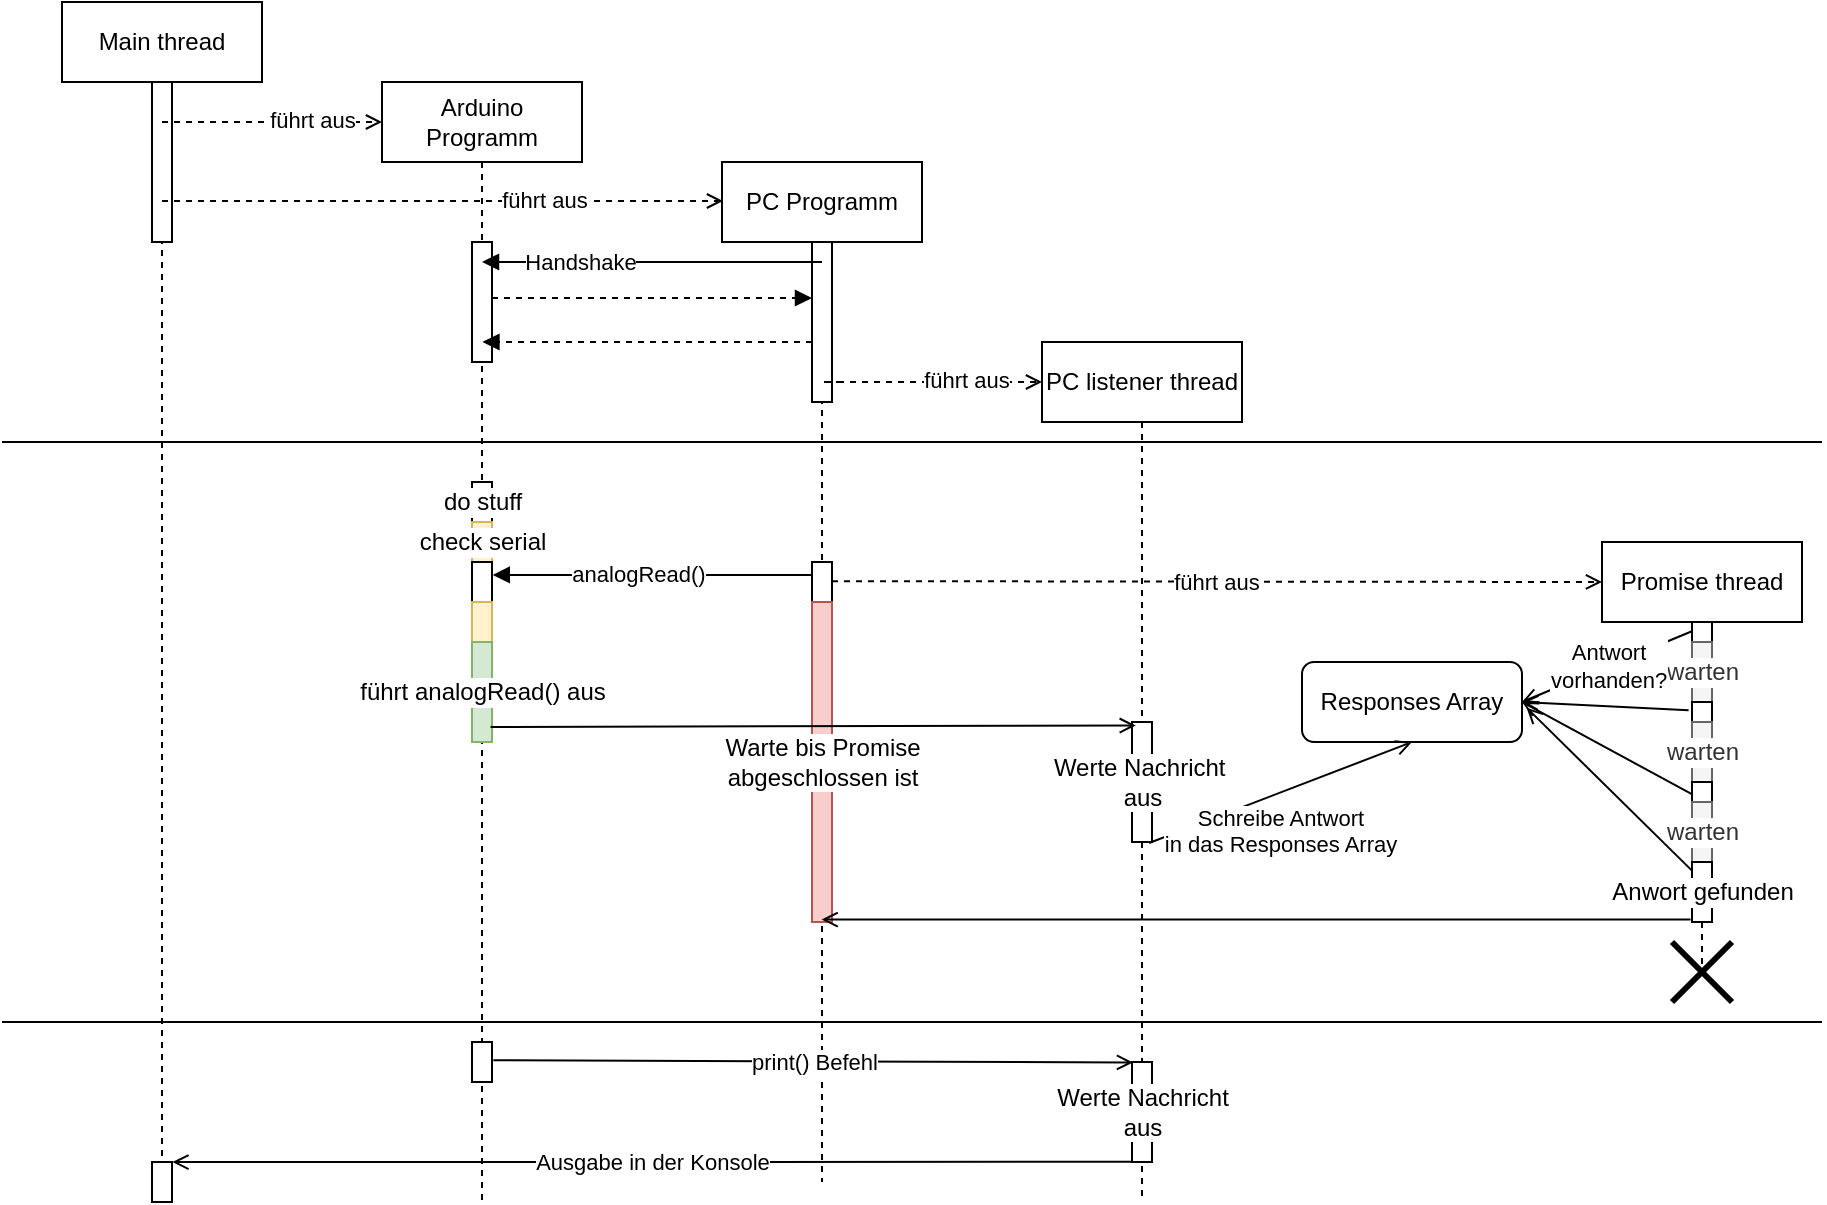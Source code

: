 <mxfile version="20.7.4" type="device"><diagram id="acE3tlP7MQNckMacNCmC" name="Seite-1"><mxGraphModel dx="2201" dy="596" grid="1" gridSize="10" guides="1" tooltips="1" connect="1" arrows="1" fold="1" page="1" pageScale="1" pageWidth="1169" pageHeight="827" math="0" shadow="0"><root><mxCell id="0"/><mxCell id="1" parent="0"/><mxCell id="-ClG9kFUVCWrAjZ1yE3s-3" value="Main thread" style="shape=umlLifeline;perimeter=lifelinePerimeter;whiteSpace=wrap;html=1;container=1;collapsible=0;recursiveResize=0;outlineConnect=0;" vertex="1" parent="1"><mxGeometry width="100" height="600" as="geometry"/></mxCell><mxCell id="-ClG9kFUVCWrAjZ1yE3s-4" value="" style="html=1;points=[];perimeter=orthogonalPerimeter;" vertex="1" parent="-ClG9kFUVCWrAjZ1yE3s-3"><mxGeometry x="45" y="40" width="10" height="80" as="geometry"/></mxCell><mxCell id="-ClG9kFUVCWrAjZ1yE3s-79" value="" style="html=1;points=[];perimeter=orthogonalPerimeter;" vertex="1" parent="-ClG9kFUVCWrAjZ1yE3s-3"><mxGeometry x="45" y="580" width="10" height="20" as="geometry"/></mxCell><mxCell id="-ClG9kFUVCWrAjZ1yE3s-5" value="" style="html=1;verticalAlign=bottom;labelBackgroundColor=none;endArrow=open;endFill=0;dashed=1;rounded=0;" edge="1" parent="1" source="-ClG9kFUVCWrAjZ1yE3s-3"><mxGeometry width="160" relative="1" as="geometry"><mxPoint x="260" y="30" as="sourcePoint"/><mxPoint x="160" y="60" as="targetPoint"/></mxGeometry></mxCell><mxCell id="-ClG9kFUVCWrAjZ1yE3s-8" value="führt aus" style="edgeLabel;html=1;align=center;verticalAlign=middle;resizable=0;points=[];" vertex="1" connectable="0" parent="-ClG9kFUVCWrAjZ1yE3s-5"><mxGeometry x="0.359" y="1" relative="1" as="geometry"><mxPoint as="offset"/></mxGeometry></mxCell><mxCell id="-ClG9kFUVCWrAjZ1yE3s-6" value="Arduino Programm" style="shape=umlLifeline;perimeter=lifelinePerimeter;whiteSpace=wrap;html=1;container=1;collapsible=0;recursiveResize=0;outlineConnect=0;" vertex="1" parent="1"><mxGeometry x="160" y="40" width="100" height="560" as="geometry"/></mxCell><mxCell id="-ClG9kFUVCWrAjZ1yE3s-7" value="" style="html=1;points=[];perimeter=orthogonalPerimeter;" vertex="1" parent="-ClG9kFUVCWrAjZ1yE3s-6"><mxGeometry x="45" y="80" width="10" height="60" as="geometry"/></mxCell><mxCell id="-ClG9kFUVCWrAjZ1yE3s-11" value="" style="html=1;verticalAlign=bottom;labelBackgroundColor=none;endArrow=open;endFill=0;dashed=1;rounded=0;" edge="1" parent="-ClG9kFUVCWrAjZ1yE3s-6" source="-ClG9kFUVCWrAjZ1yE3s-3"><mxGeometry width="160" relative="1" as="geometry"><mxPoint x="60" y="59.5" as="sourcePoint"/><mxPoint x="170.5" y="59.5" as="targetPoint"/></mxGeometry></mxCell><mxCell id="-ClG9kFUVCWrAjZ1yE3s-12" value="führt aus" style="edgeLabel;html=1;align=center;verticalAlign=middle;resizable=0;points=[];" vertex="1" connectable="0" parent="-ClG9kFUVCWrAjZ1yE3s-11"><mxGeometry x="0.359" y="1" relative="1" as="geometry"><mxPoint as="offset"/></mxGeometry></mxCell><mxCell id="-ClG9kFUVCWrAjZ1yE3s-20" value="" style="html=1;verticalAlign=bottom;labelBackgroundColor=none;endArrow=block;endFill=1;dashed=1;rounded=0;" edge="1" parent="-ClG9kFUVCWrAjZ1yE3s-6"><mxGeometry width="160" relative="1" as="geometry"><mxPoint x="55" y="108" as="sourcePoint"/><mxPoint x="215" y="108" as="targetPoint"/><Array as="points"><mxPoint x="110" y="108"/></Array></mxGeometry></mxCell><mxCell id="-ClG9kFUVCWrAjZ1yE3s-29" value="do stuff" style="html=1;points=[];perimeter=orthogonalPerimeter;labelBackgroundColor=default;" vertex="1" parent="-ClG9kFUVCWrAjZ1yE3s-6"><mxGeometry x="45" y="200" width="10" height="20" as="geometry"/></mxCell><mxCell id="-ClG9kFUVCWrAjZ1yE3s-30" value="check serial" style="html=1;points=[];perimeter=orthogonalPerimeter;fillColor=#fff2cc;strokeColor=#d6b656;labelBackgroundColor=default;" vertex="1" parent="-ClG9kFUVCWrAjZ1yE3s-6"><mxGeometry x="45" y="220" width="10" height="20" as="geometry"/></mxCell><mxCell id="-ClG9kFUVCWrAjZ1yE3s-31" value="" style="html=1;points=[];perimeter=orthogonalPerimeter;" vertex="1" parent="-ClG9kFUVCWrAjZ1yE3s-6"><mxGeometry x="45" y="240" width="10" height="20" as="geometry"/></mxCell><mxCell id="-ClG9kFUVCWrAjZ1yE3s-32" value="" style="html=1;points=[];perimeter=orthogonalPerimeter;fillColor=#fff2cc;strokeColor=#d6b656;" vertex="1" parent="-ClG9kFUVCWrAjZ1yE3s-6"><mxGeometry x="45" y="260" width="10" height="20" as="geometry"/></mxCell><mxCell id="-ClG9kFUVCWrAjZ1yE3s-33" value="führt analogRead() aus" style="html=1;points=[];perimeter=orthogonalPerimeter;fillColor=#d5e8d4;strokeColor=#82b366;labelBackgroundColor=default;" vertex="1" parent="-ClG9kFUVCWrAjZ1yE3s-6"><mxGeometry x="45" y="280" width="10" height="50" as="geometry"/></mxCell><mxCell id="-ClG9kFUVCWrAjZ1yE3s-70" value="" style="html=1;points=[];perimeter=orthogonalPerimeter;" vertex="1" parent="-ClG9kFUVCWrAjZ1yE3s-6"><mxGeometry x="45" y="480" width="10" height="20" as="geometry"/></mxCell><mxCell id="-ClG9kFUVCWrAjZ1yE3s-9" value="PC Programm" style="shape=umlLifeline;perimeter=lifelinePerimeter;whiteSpace=wrap;html=1;container=1;collapsible=0;recursiveResize=0;outlineConnect=0;" vertex="1" parent="1"><mxGeometry x="330" y="80" width="100" height="510" as="geometry"/></mxCell><mxCell id="-ClG9kFUVCWrAjZ1yE3s-10" value="" style="html=1;points=[];perimeter=orthogonalPerimeter;" vertex="1" parent="-ClG9kFUVCWrAjZ1yE3s-9"><mxGeometry x="45" y="40" width="10" height="80" as="geometry"/></mxCell><mxCell id="-ClG9kFUVCWrAjZ1yE3s-13" value="" style="html=1;verticalAlign=bottom;labelBackgroundColor=none;endArrow=open;endFill=0;dashed=1;rounded=0;" edge="1" parent="-ClG9kFUVCWrAjZ1yE3s-9"><mxGeometry width="160" relative="1" as="geometry"><mxPoint x="60" y="110" as="sourcePoint"/><mxPoint x="160" y="110" as="targetPoint"/><Array as="points"><mxPoint x="50" y="110"/><mxPoint x="60" y="110"/><mxPoint x="110" y="110"/></Array></mxGeometry></mxCell><mxCell id="-ClG9kFUVCWrAjZ1yE3s-14" value="führt aus" style="edgeLabel;html=1;align=center;verticalAlign=middle;resizable=0;points=[];" vertex="1" connectable="0" parent="-ClG9kFUVCWrAjZ1yE3s-13"><mxGeometry x="0.359" y="1" relative="1" as="geometry"><mxPoint as="offset"/></mxGeometry></mxCell><mxCell id="-ClG9kFUVCWrAjZ1yE3s-19" value="" style="html=1;verticalAlign=bottom;labelBackgroundColor=none;endArrow=block;endFill=1;rounded=0;" edge="1" parent="-ClG9kFUVCWrAjZ1yE3s-9" target="-ClG9kFUVCWrAjZ1yE3s-6"><mxGeometry width="160" relative="1" as="geometry"><mxPoint x="50" y="50" as="sourcePoint"/><mxPoint x="-80" y="60" as="targetPoint"/></mxGeometry></mxCell><mxCell id="-ClG9kFUVCWrAjZ1yE3s-26" value="Handshake" style="edgeLabel;html=1;align=center;verticalAlign=middle;resizable=0;points=[];" vertex="1" connectable="0" parent="-ClG9kFUVCWrAjZ1yE3s-19"><mxGeometry x="0.429" relative="1" as="geometry"><mxPoint as="offset"/></mxGeometry></mxCell><mxCell id="-ClG9kFUVCWrAjZ1yE3s-27" value="" style="html=1;points=[];perimeter=orthogonalPerimeter;" vertex="1" parent="-ClG9kFUVCWrAjZ1yE3s-9"><mxGeometry x="45" y="200" width="10" height="20" as="geometry"/></mxCell><mxCell id="-ClG9kFUVCWrAjZ1yE3s-41" value="Warte bis Promise&lt;br&gt;abgeschlossen ist" style="html=1;points=[];perimeter=orthogonalPerimeter;fillColor=#f8cecc;strokeColor=#b85450;labelBackgroundColor=default;" vertex="1" parent="-ClG9kFUVCWrAjZ1yE3s-9"><mxGeometry x="45" y="220" width="10" height="160" as="geometry"/></mxCell><mxCell id="-ClG9kFUVCWrAjZ1yE3s-15" value="PC listener thread" style="shape=umlLifeline;perimeter=lifelinePerimeter;whiteSpace=wrap;html=1;container=1;collapsible=0;recursiveResize=0;outlineConnect=0;" vertex="1" parent="1"><mxGeometry x="490" y="170" width="100" height="430" as="geometry"/></mxCell><mxCell id="-ClG9kFUVCWrAjZ1yE3s-40" value="führt aus" style="html=1;verticalAlign=middle;labelBackgroundColor=default;endArrow=open;endFill=0;dashed=1;rounded=0;labelPosition=center;verticalLabelPosition=middle;align=center;" edge="1" parent="-ClG9kFUVCWrAjZ1yE3s-15"><mxGeometry width="160" relative="1" as="geometry"><mxPoint x="-105" y="119.58" as="sourcePoint"/><mxPoint x="280" y="120" as="targetPoint"/></mxGeometry></mxCell><mxCell id="-ClG9kFUVCWrAjZ1yE3s-56" value="Werte Nachricht&amp;nbsp;&lt;br&gt;aus" style="html=1;points=[];perimeter=orthogonalPerimeter;labelBackgroundColor=default;" vertex="1" parent="-ClG9kFUVCWrAjZ1yE3s-15"><mxGeometry x="45" y="190" width="10" height="60" as="geometry"/></mxCell><mxCell id="-ClG9kFUVCWrAjZ1yE3s-77" value="Werte Nachricht&lt;br&gt;aus" style="html=1;points=[];perimeter=orthogonalPerimeter;labelBackgroundColor=default;" vertex="1" parent="-ClG9kFUVCWrAjZ1yE3s-15"><mxGeometry x="45" y="360" width="10" height="50" as="geometry"/></mxCell><mxCell id="-ClG9kFUVCWrAjZ1yE3s-25" value="" style="html=1;verticalAlign=bottom;labelBackgroundColor=none;endArrow=block;endFill=1;dashed=1;rounded=0;" edge="1" parent="1"><mxGeometry width="160" relative="1" as="geometry"><mxPoint x="375" y="170" as="sourcePoint"/><mxPoint x="210.222" y="170" as="targetPoint"/></mxGeometry></mxCell><mxCell id="-ClG9kFUVCWrAjZ1yE3s-28" value="" style="html=1;verticalAlign=bottom;labelBackgroundColor=none;endArrow=block;endFill=1;rounded=0;entryX=1.038;entryY=0.322;entryDx=0;entryDy=0;entryPerimeter=0;" edge="1" parent="1" source="-ClG9kFUVCWrAjZ1yE3s-27" target="-ClG9kFUVCWrAjZ1yE3s-31"><mxGeometry width="160" relative="1" as="geometry"><mxPoint x="70" y="310" as="sourcePoint"/><mxPoint x="280" y="280" as="targetPoint"/></mxGeometry></mxCell><mxCell id="-ClG9kFUVCWrAjZ1yE3s-36" value="analogRead()" style="edgeLabel;html=1;align=center;verticalAlign=middle;resizable=0;points=[];" vertex="1" connectable="0" parent="-ClG9kFUVCWrAjZ1yE3s-28"><mxGeometry x="0.096" y="-1" relative="1" as="geometry"><mxPoint as="offset"/></mxGeometry></mxCell><mxCell id="-ClG9kFUVCWrAjZ1yE3s-38" value="Responses Array" style="rounded=1;whiteSpace=wrap;html=1;labelBackgroundColor=default;" vertex="1" parent="1"><mxGeometry x="620" y="330" width="110" height="40" as="geometry"/></mxCell><mxCell id="-ClG9kFUVCWrAjZ1yE3s-39" value="Promise thread" style="shape=umlLifeline;perimeter=lifelinePerimeter;whiteSpace=wrap;html=1;container=1;collapsible=0;recursiveResize=0;outlineConnect=0;labelPosition=center;verticalLabelPosition=middle;align=center;verticalAlign=middle;" vertex="1" parent="1"><mxGeometry x="770" y="270" width="100" height="220" as="geometry"/></mxCell><mxCell id="-ClG9kFUVCWrAjZ1yE3s-42" value="" style="html=1;points=[];perimeter=orthogonalPerimeter;" vertex="1" parent="-ClG9kFUVCWrAjZ1yE3s-39"><mxGeometry x="45" y="40" width="10" height="10" as="geometry"/></mxCell><mxCell id="-ClG9kFUVCWrAjZ1yE3s-48" value="warten" style="html=1;points=[];perimeter=orthogonalPerimeter;fillColor=#f5f5f5;fontColor=#333333;strokeColor=#666666;labelBackgroundColor=default;" vertex="1" parent="-ClG9kFUVCWrAjZ1yE3s-39"><mxGeometry x="45" y="50" width="10" height="30" as="geometry"/></mxCell><mxCell id="-ClG9kFUVCWrAjZ1yE3s-49" value="" style="html=1;points=[];perimeter=orthogonalPerimeter;" vertex="1" parent="-ClG9kFUVCWrAjZ1yE3s-39"><mxGeometry x="45" y="80" width="10" height="10" as="geometry"/></mxCell><mxCell id="-ClG9kFUVCWrAjZ1yE3s-60" value="warten" style="html=1;points=[];perimeter=orthogonalPerimeter;fillColor=#f5f5f5;fontColor=#333333;strokeColor=#666666;labelBackgroundColor=default;" vertex="1" parent="-ClG9kFUVCWrAjZ1yE3s-39"><mxGeometry x="45" y="90" width="10" height="30" as="geometry"/></mxCell><mxCell id="-ClG9kFUVCWrAjZ1yE3s-61" value="" style="html=1;points=[];perimeter=orthogonalPerimeter;" vertex="1" parent="-ClG9kFUVCWrAjZ1yE3s-39"><mxGeometry x="45" y="120" width="10" height="10" as="geometry"/></mxCell><mxCell id="-ClG9kFUVCWrAjZ1yE3s-64" value="warten" style="html=1;points=[];perimeter=orthogonalPerimeter;fillColor=#f5f5f5;fontColor=#333333;strokeColor=#666666;labelBackgroundColor=default;" vertex="1" parent="-ClG9kFUVCWrAjZ1yE3s-39"><mxGeometry x="45" y="130" width="10" height="30" as="geometry"/></mxCell><mxCell id="-ClG9kFUVCWrAjZ1yE3s-65" value="Anwort gefunden" style="html=1;points=[];perimeter=orthogonalPerimeter;labelBackgroundColor=default;" vertex="1" parent="-ClG9kFUVCWrAjZ1yE3s-39"><mxGeometry x="45" y="160" width="10" height="30" as="geometry"/></mxCell><mxCell id="-ClG9kFUVCWrAjZ1yE3s-67" value="" style="shape=umlDestroy;whiteSpace=wrap;html=1;strokeWidth=3;labelBackgroundColor=default;" vertex="1" parent="-ClG9kFUVCWrAjZ1yE3s-39"><mxGeometry x="35" y="200" width="30" height="30" as="geometry"/></mxCell><mxCell id="-ClG9kFUVCWrAjZ1yE3s-51" value="" style="endArrow=open;html=1;rounded=0;align=center;verticalAlign=top;endFill=0;labelBackgroundColor=none;endSize=6;strokeColor=default;exitX=0.928;exitY=0.85;exitDx=0;exitDy=0;exitPerimeter=0;entryX=0.19;entryY=0.029;entryDx=0;entryDy=0;entryPerimeter=0;" edge="1" source="-ClG9kFUVCWrAjZ1yE3s-33" parent="1" target="-ClG9kFUVCWrAjZ1yE3s-56"><mxGeometry relative="1" as="geometry"><mxPoint x="530" y="370" as="targetPoint"/><mxPoint x="220" y="370" as="sourcePoint"/></mxGeometry></mxCell><mxCell id="-ClG9kFUVCWrAjZ1yE3s-53" value="" style="endArrow=open;html=1;rounded=0;align=center;verticalAlign=top;endFill=0;labelBackgroundColor=none;endSize=6;strokeColor=default;curved=1;entryX=1;entryY=0.5;entryDx=0;entryDy=0;exitX=-0.168;exitY=0.416;exitDx=0;exitDy=0;exitPerimeter=0;" edge="1" source="-ClG9kFUVCWrAjZ1yE3s-49" parent="1" target="-ClG9kFUVCWrAjZ1yE3s-38"><mxGeometry relative="1" as="geometry"><mxPoint x="524" y="312" as="targetPoint"/><mxPoint x="820" y="355" as="sourcePoint"/></mxGeometry></mxCell><mxCell id="-ClG9kFUVCWrAjZ1yE3s-59" value="Schreibe Antwort&lt;br&gt;in das Responses Array" style="endArrow=open;html=1;rounded=0;align=center;verticalAlign=top;endFill=0;labelBackgroundColor=default;endSize=6;strokeColor=default;exitX=0.856;exitY=1.008;exitDx=0;exitDy=0;exitPerimeter=0;entryX=0.5;entryY=1;entryDx=0;entryDy=0;" edge="1" parent="1" source="-ClG9kFUVCWrAjZ1yE3s-56" target="-ClG9kFUVCWrAjZ1yE3s-38"><mxGeometry relative="1" as="geometry"><mxPoint x="874.9" y="431.6" as="targetPoint"/><mxPoint x="550" y="430" as="sourcePoint"/></mxGeometry></mxCell><mxCell id="-ClG9kFUVCWrAjZ1yE3s-62" value="" style="endArrow=open;html=1;rounded=0;align=center;verticalAlign=top;endFill=0;labelBackgroundColor=none;endSize=6;strokeColor=default;curved=1;exitX=-0.008;exitY=0.608;exitDx=0;exitDy=0;exitPerimeter=0;" edge="1" parent="1" source="-ClG9kFUVCWrAjZ1yE3s-61"><mxGeometry relative="1" as="geometry"><mxPoint x="730" y="350" as="targetPoint"/><mxPoint x="830" y="365" as="sourcePoint"/></mxGeometry></mxCell><mxCell id="-ClG9kFUVCWrAjZ1yE3s-63" value="Antwort&lt;br&gt;vorhanden?&lt;br&gt;" style="endArrow=open;html=1;rounded=0;align=center;verticalAlign=middle;endFill=0;labelBackgroundColor=default;endSize=6;strokeColor=default;curved=1;exitX=0.024;exitY=0.448;exitDx=0;exitDy=0;exitPerimeter=0;labelPosition=center;verticalLabelPosition=middle;" edge="1" parent="1" source="-ClG9kFUVCWrAjZ1yE3s-42"><mxGeometry relative="1" as="geometry"><mxPoint x="730" y="350" as="targetPoint"/><mxPoint x="823.32" y="364.16" as="sourcePoint"/></mxGeometry></mxCell><mxCell id="-ClG9kFUVCWrAjZ1yE3s-66" value="" style="endArrow=open;html=1;rounded=0;align=center;verticalAlign=top;endFill=0;labelBackgroundColor=none;endSize=6;strokeColor=default;curved=1;exitX=0.024;exitY=0.152;exitDx=0;exitDy=0;exitPerimeter=0;entryX=1.021;entryY=0.572;entryDx=0;entryDy=0;entryPerimeter=0;" edge="1" parent="1" source="-ClG9kFUVCWrAjZ1yE3s-65" target="-ClG9kFUVCWrAjZ1yE3s-38"><mxGeometry relative="1" as="geometry"><mxPoint x="710" y="400" as="targetPoint"/><mxPoint x="794.92" y="446.08" as="sourcePoint"/></mxGeometry></mxCell><mxCell id="-ClG9kFUVCWrAjZ1yE3s-69" value="" style="endArrow=open;html=1;rounded=0;align=center;verticalAlign=top;endFill=0;labelBackgroundColor=none;endSize=6;strokeColor=default;exitX=-0.072;exitY=0.96;exitDx=0;exitDy=0;exitPerimeter=0;" edge="1" source="-ClG9kFUVCWrAjZ1yE3s-65" parent="1"><mxGeometry relative="1" as="geometry"><mxPoint x="379.81" y="458.8" as="targetPoint"/></mxGeometry></mxCell><mxCell id="-ClG9kFUVCWrAjZ1yE3s-72" value="" style="endArrow=none;html=1;rounded=0;labelBackgroundColor=default;strokeColor=default;" edge="1" parent="1"><mxGeometry width="50" height="50" relative="1" as="geometry"><mxPoint x="-30" y="220" as="sourcePoint"/><mxPoint x="880" y="220" as="targetPoint"/></mxGeometry></mxCell><mxCell id="-ClG9kFUVCWrAjZ1yE3s-73" value="" style="endArrow=none;html=1;rounded=0;labelBackgroundColor=default;strokeColor=default;" edge="1" parent="1"><mxGeometry width="50" height="50" relative="1" as="geometry"><mxPoint x="-30" y="510.0" as="sourcePoint"/><mxPoint x="880" y="510.0" as="targetPoint"/></mxGeometry></mxCell><mxCell id="-ClG9kFUVCWrAjZ1yE3s-75" value="print() Befehl&lt;br&gt;" style="endArrow=open;html=1;rounded=0;align=center;verticalAlign=middle;endFill=0;labelBackgroundColor=default;endSize=6;strokeColor=default;entryX=0.051;entryY=0.005;entryDx=0;entryDy=0;entryPerimeter=0;exitX=1.069;exitY=0.456;exitDx=0;exitDy=0;exitPerimeter=0;labelPosition=center;verticalLabelPosition=middle;" edge="1" source="-ClG9kFUVCWrAjZ1yE3s-70" parent="1" target="-ClG9kFUVCWrAjZ1yE3s-77"><mxGeometry relative="1" as="geometry"><mxPoint x="530" y="535" as="targetPoint"/><mxPoint x="220" y="533" as="sourcePoint"/></mxGeometry></mxCell><mxCell id="-ClG9kFUVCWrAjZ1yE3s-78" value="Ausgabe in der Konsole" style="endArrow=open;html=1;rounded=0;align=center;verticalAlign=middle;endFill=0;labelBackgroundColor=default;endSize=6;strokeColor=default;exitX=-0.033;exitY=0.998;exitDx=0;exitDy=0;exitPerimeter=0;labelPosition=center;verticalLabelPosition=middle;entryX=1.02;entryY=0.001;entryDx=0;entryDy=0;entryPerimeter=0;" edge="1" parent="1" source="-ClG9kFUVCWrAjZ1yE3s-77" target="-ClG9kFUVCWrAjZ1yE3s-79"><mxGeometry relative="1" as="geometry"><mxPoint x="60" y="580" as="targetPoint"/><mxPoint x="225.69" y="539.12" as="sourcePoint"/></mxGeometry></mxCell></root></mxGraphModel></diagram></mxfile>